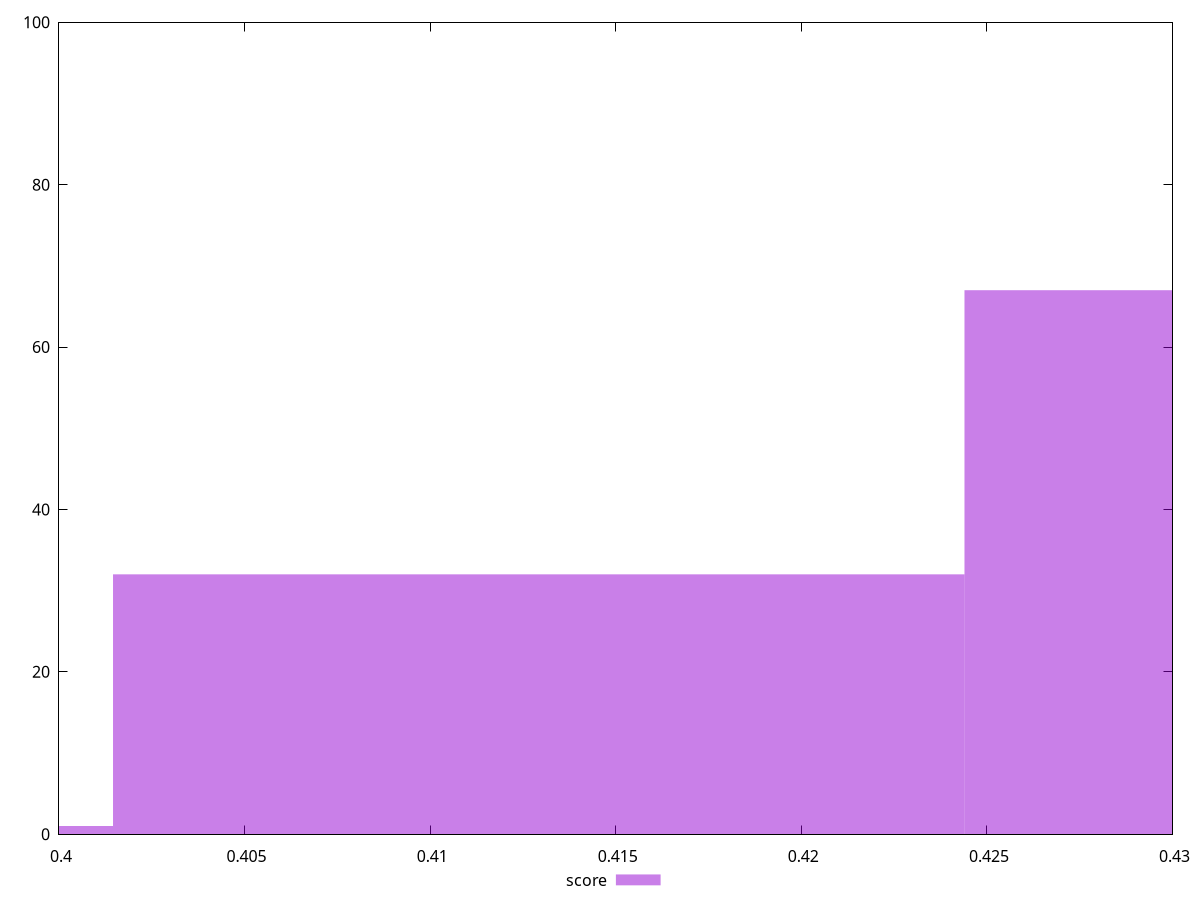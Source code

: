 reset

$score <<EOF
0.38998512214297704 1
0.4129254234455051 32
0.43586572474803315 67
EOF

set key outside below
set boxwidth 0.02294030130252806
set xrange [0.4:0.43]
set yrange [0:100]
set trange [0:100]
set style fill transparent solid 0.5 noborder
set terminal svg size 640, 490 enhanced background rgb 'white'
set output "report_00017_2021-02-10T15-08-03.406Z/uses-text-compression/samples/pages+cached+noadtech+nomedia+nocss/score/histogram.svg"

plot $score title "score" with boxes

reset
